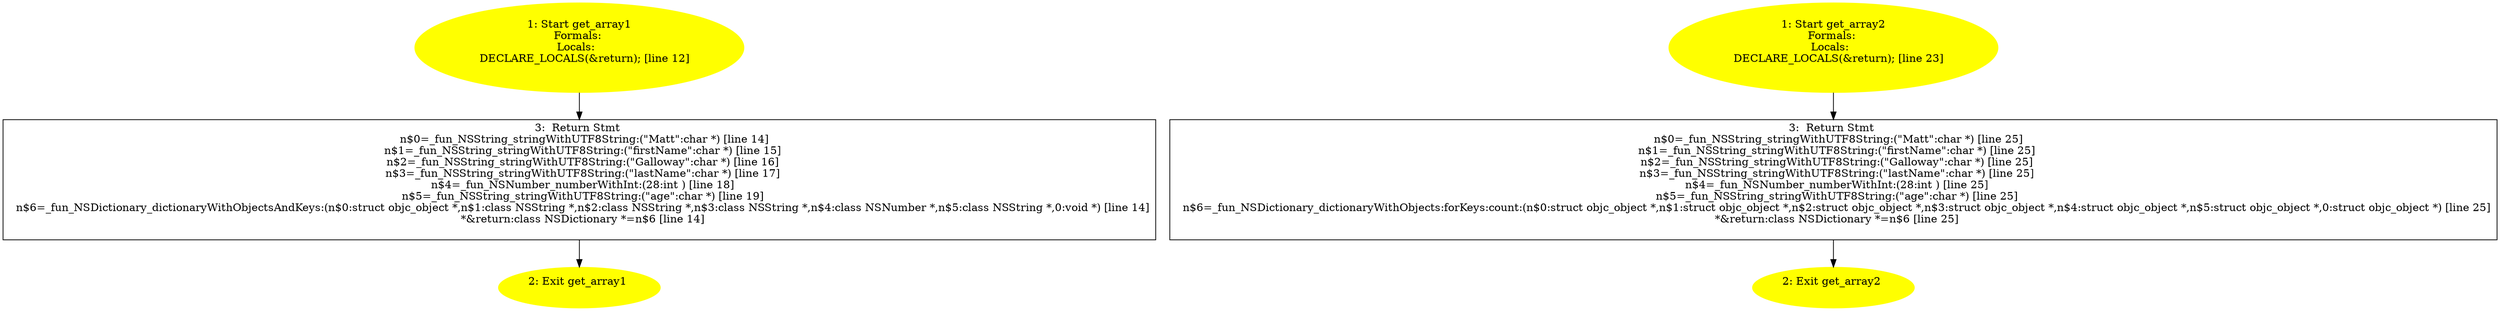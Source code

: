 /* @generated */
digraph iCFG {
"get_array1.5988b7ad8acf5c81cef9a72d072073c1_3" [label="3:  Return Stmt \n   n$0=_fun_NSString_stringWithUTF8String:(\"Matt\":char *) [line 14]\n  n$1=_fun_NSString_stringWithUTF8String:(\"firstName\":char *) [line 15]\n  n$2=_fun_NSString_stringWithUTF8String:(\"Galloway\":char *) [line 16]\n  n$3=_fun_NSString_stringWithUTF8String:(\"lastName\":char *) [line 17]\n  n$4=_fun_NSNumber_numberWithInt:(28:int ) [line 18]\n  n$5=_fun_NSString_stringWithUTF8String:(\"age\":char *) [line 19]\n  n$6=_fun_NSDictionary_dictionaryWithObjectsAndKeys:(n$0:struct objc_object *,n$1:class NSString *,n$2:class NSString *,n$3:class NSString *,n$4:class NSNumber *,n$5:class NSString *,0:void *) [line 14]\n  *&return:class NSDictionary *=n$6 [line 14]\n " shape="box"]
	

	 "get_array1.5988b7ad8acf5c81cef9a72d072073c1_3" -> "get_array1.5988b7ad8acf5c81cef9a72d072073c1_2" ;
"get_array1.5988b7ad8acf5c81cef9a72d072073c1_2" [label="2: Exit get_array1 \n  " color=yellow style=filled]
	

"get_array1.5988b7ad8acf5c81cef9a72d072073c1_1" [label="1: Start get_array1\nFormals: \nLocals:  \n   DECLARE_LOCALS(&return); [line 12]\n " color=yellow style=filled]
	

	 "get_array1.5988b7ad8acf5c81cef9a72d072073c1_1" -> "get_array1.5988b7ad8acf5c81cef9a72d072073c1_3" ;
"get_array2.84aa3c70cb20e7edbe4f0b8d0bd6aa3d_3" [label="3:  Return Stmt \n   n$0=_fun_NSString_stringWithUTF8String:(\"Matt\":char *) [line 25]\n  n$1=_fun_NSString_stringWithUTF8String:(\"firstName\":char *) [line 25]\n  n$2=_fun_NSString_stringWithUTF8String:(\"Galloway\":char *) [line 25]\n  n$3=_fun_NSString_stringWithUTF8String:(\"lastName\":char *) [line 25]\n  n$4=_fun_NSNumber_numberWithInt:(28:int ) [line 25]\n  n$5=_fun_NSString_stringWithUTF8String:(\"age\":char *) [line 25]\n  n$6=_fun_NSDictionary_dictionaryWithObjects:forKeys:count:(n$0:struct objc_object *,n$1:struct objc_object *,n$2:struct objc_object *,n$3:struct objc_object *,n$4:struct objc_object *,n$5:struct objc_object *,0:struct objc_object *) [line 25]\n  *&return:class NSDictionary *=n$6 [line 25]\n " shape="box"]
	

	 "get_array2.84aa3c70cb20e7edbe4f0b8d0bd6aa3d_3" -> "get_array2.84aa3c70cb20e7edbe4f0b8d0bd6aa3d_2" ;
"get_array2.84aa3c70cb20e7edbe4f0b8d0bd6aa3d_2" [label="2: Exit get_array2 \n  " color=yellow style=filled]
	

"get_array2.84aa3c70cb20e7edbe4f0b8d0bd6aa3d_1" [label="1: Start get_array2\nFormals: \nLocals:  \n   DECLARE_LOCALS(&return); [line 23]\n " color=yellow style=filled]
	

	 "get_array2.84aa3c70cb20e7edbe4f0b8d0bd6aa3d_1" -> "get_array2.84aa3c70cb20e7edbe4f0b8d0bd6aa3d_3" ;
}

